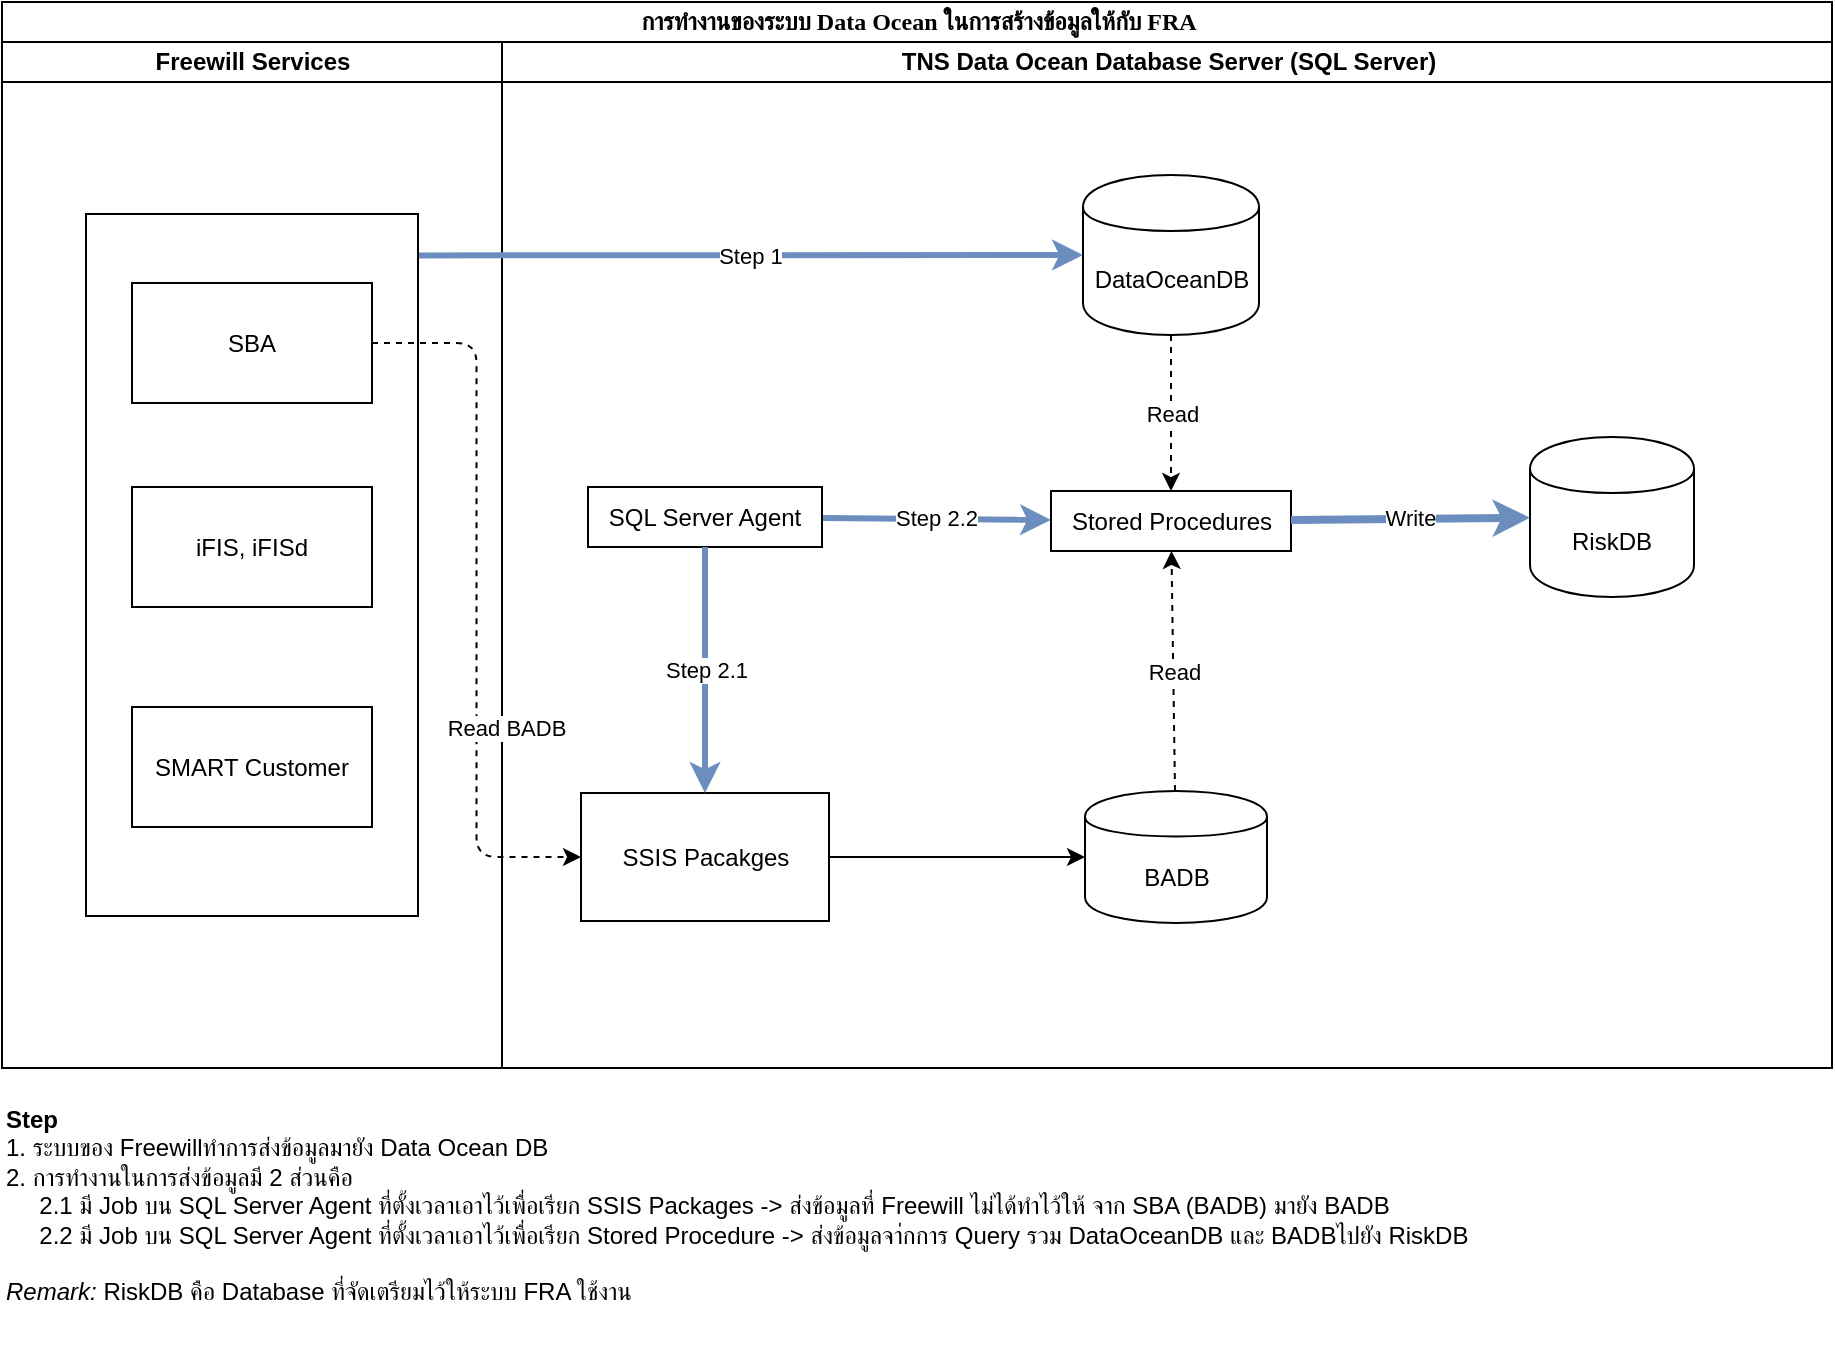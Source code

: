 <mxfile version="10.8.0" type="github"><diagram name="Page-1" id="0783ab3e-0a74-02c8-0abd-f7b4e66b4bec"><mxGraphModel dx="1220" dy="677" grid="0" gridSize="10" guides="1" tooltips="1" connect="1" arrows="1" fold="1" page="1" pageScale="1" pageWidth="850" pageHeight="1100" background="#ffffff" math="0" shadow="0"><root><mxCell id="0"/><mxCell id="1" parent="0"/><mxCell id="1c1d494c118603dd-1" value="การทำงานของระบบ Data Ocean ในการสร้างข้อมูลให้กับ FRA" style="swimlane;html=1;childLayout=stackLayout;startSize=20;rounded=0;shadow=0;comic=0;labelBackgroundColor=none;strokeColor=#000000;strokeWidth=1;fillColor=#ffffff;fontFamily=Verdana;fontSize=12;fontColor=#000000;align=center;" parent="1" vertex="1"><mxGeometry x="40" y="20" width="915" height="533" as="geometry"/></mxCell><mxCell id="1c1d494c118603dd-2" value="Freewill Services" style="swimlane;html=1;startSize=20;" parent="1c1d494c118603dd-1" vertex="1"><mxGeometry y="20" width="250" height="513" as="geometry"/></mxCell><mxCell id="-__EYsecHa3IEHDAwdtE-20" value="" style="rounded=0;whiteSpace=wrap;html=1;" parent="1c1d494c118603dd-2" vertex="1"><mxGeometry x="42" y="86" width="166" height="351" as="geometry"/></mxCell><mxCell id="-__EYsecHa3IEHDAwdtE-22" value="SBA" style="rounded=0;whiteSpace=wrap;html=1;" parent="1c1d494c118603dd-2" vertex="1"><mxGeometry x="65" y="120.5" width="120" height="60" as="geometry"/></mxCell><mxCell id="-__EYsecHa3IEHDAwdtE-21" value="iFIS, iFISd" style="rounded=0;whiteSpace=wrap;html=1;" parent="1c1d494c118603dd-2" vertex="1"><mxGeometry x="65" y="222.5" width="120" height="60" as="geometry"/></mxCell><mxCell id="-__EYsecHa3IEHDAwdtE-23" value="SMART Customer" style="rounded=0;whiteSpace=wrap;html=1;" parent="1c1d494c118603dd-2" vertex="1"><mxGeometry x="65" y="332.5" width="120" height="60" as="geometry"/></mxCell><mxCell id="1c1d494c118603dd-3" value="TNS Data Ocean Database Server (SQL Server)" style="swimlane;html=1;startSize=20;" parent="1c1d494c118603dd-1" vertex="1"><mxGeometry x="250" y="20" width="665" height="513" as="geometry"/></mxCell><mxCell id="-__EYsecHa3IEHDAwdtE-41" value="Read" style="rounded=0;orthogonalLoop=1;jettySize=auto;html=1;startArrow=none;startFill=0;exitX=0.5;exitY=1;exitDx=0;exitDy=0;dashed=1;" parent="1c1d494c118603dd-3" source="-__EYsecHa3IEHDAwdtE-5" target="-__EYsecHa3IEHDAwdtE-8" edge="1"><mxGeometry relative="1" as="geometry"/></mxCell><mxCell id="-__EYsecHa3IEHDAwdtE-5" value="DataOceanDB" style="shape=cylinder;whiteSpace=wrap;html=1;boundedLbl=1;backgroundOutline=1;" parent="1c1d494c118603dd-3" vertex="1"><mxGeometry x="290.5" y="66.5" width="88" height="80" as="geometry"/></mxCell><mxCell id="-__EYsecHa3IEHDAwdtE-42" value="Read" style="rounded=0;orthogonalLoop=1;jettySize=auto;html=1;startArrow=none;startFill=0;dashed=1;" parent="1c1d494c118603dd-3" source="-__EYsecHa3IEHDAwdtE-6" target="-__EYsecHa3IEHDAwdtE-8" edge="1"><mxGeometry relative="1" as="geometry"/></mxCell><mxCell id="-__EYsecHa3IEHDAwdtE-6" value="BADB" style="shape=cylinder;whiteSpace=wrap;html=1;boundedLbl=1;backgroundOutline=1;" parent="1c1d494c118603dd-3" vertex="1"><mxGeometry x="291.5" y="374.5" width="91" height="66" as="geometry"/></mxCell><mxCell id="-__EYsecHa3IEHDAwdtE-45" value="Step 2.2" style="edgeStyle=none;rounded=0;orthogonalLoop=1;jettySize=auto;html=1;startArrow=none;startFill=0;strokeWidth=3;fillColor=#dae8fc;strokeColor=#6c8ebf;" parent="1c1d494c118603dd-3" source="-__EYsecHa3IEHDAwdtE-30" target="-__EYsecHa3IEHDAwdtE-8" edge="1"><mxGeometry relative="1" as="geometry"><mxPoint x="685" y="280" as="sourcePoint"/></mxGeometry></mxCell><mxCell id="-__EYsecHa3IEHDAwdtE-8" value="Stored Procedures" style="rounded=0;whiteSpace=wrap;html=1;" parent="1c1d494c118603dd-3" vertex="1"><mxGeometry x="274.5" y="224.5" width="120" height="30" as="geometry"/></mxCell><mxCell id="-__EYsecHa3IEHDAwdtE-9" value="SSIS Pacakges" style="rounded=0;whiteSpace=wrap;html=1;" parent="1c1d494c118603dd-3" vertex="1"><mxGeometry x="39.5" y="375.5" width="124" height="64" as="geometry"/></mxCell><mxCell id="-__EYsecHa3IEHDAwdtE-11" value="RiskDB" style="shape=cylinder;whiteSpace=wrap;html=1;boundedLbl=1;backgroundOutline=1;" parent="1c1d494c118603dd-3" vertex="1"><mxGeometry x="514" y="197.5" width="82" height="80" as="geometry"/></mxCell><mxCell id="-__EYsecHa3IEHDAwdtE-27" value="" style="endArrow=classic;startArrow=none;html=1;startFill=0;" parent="1c1d494c118603dd-3" source="-__EYsecHa3IEHDAwdtE-9" target="-__EYsecHa3IEHDAwdtE-6" edge="1"><mxGeometry width="50" height="50" relative="1" as="geometry"><mxPoint x="-28" y="185" as="sourcePoint"/><mxPoint x="192" y="183.414" as="targetPoint"/></mxGeometry></mxCell><mxCell id="-__EYsecHa3IEHDAwdtE-44" value="Write" style="edgeStyle=none;rounded=0;orthogonalLoop=1;jettySize=auto;html=1;startArrow=none;startFill=0;fillColor=#dae8fc;strokeColor=#6c8ebf;strokeWidth=4;" parent="1c1d494c118603dd-3" source="-__EYsecHa3IEHDAwdtE-8" target="-__EYsecHa3IEHDAwdtE-11" edge="1"><mxGeometry relative="1" as="geometry"/></mxCell><mxCell id="-__EYsecHa3IEHDAwdtE-30" value="SQL Server Agent" style="rounded=0;whiteSpace=wrap;html=1;" parent="1c1d494c118603dd-3" vertex="1"><mxGeometry x="43" y="222.5" width="117" height="30" as="geometry"/></mxCell><mxCell id="-__EYsecHa3IEHDAwdtE-65" value="Step 2.1" style="edgeStyle=none;rounded=0;orthogonalLoop=1;jettySize=auto;html=1;startArrow=none;startFill=0;strokeWidth=3;fillColor=#dae8fc;strokeColor=#6c8ebf;" parent="1c1d494c118603dd-3" source="-__EYsecHa3IEHDAwdtE-30" target="-__EYsecHa3IEHDAwdtE-9" edge="1"><mxGeometry relative="1" as="geometry"><mxPoint x="158.5" y="249.5" as="sourcePoint"/><mxPoint x="263" y="249.5" as="targetPoint"/></mxGeometry></mxCell><mxCell id="W3lE01mCrRAZ3FppfERk-1" value="Read BADB" style="endArrow=classic;html=1;exitX=1;exitY=0.5;exitDx=0;exitDy=0;entryX=0;entryY=0.5;entryDx=0;entryDy=0;dashed=1;edgeStyle=orthogonalEdgeStyle;" edge="1" parent="1c1d494c118603dd-1" source="-__EYsecHa3IEHDAwdtE-22" target="-__EYsecHa3IEHDAwdtE-9"><mxGeometry x="0.354" y="15" width="50" height="50" relative="1" as="geometry"><mxPoint y="744" as="sourcePoint"/><mxPoint x="50" y="694" as="targetPoint"/><mxPoint as="offset"/></mxGeometry></mxCell><mxCell id="W3lE01mCrRAZ3FppfERk-2" value="Step 1" style="edgeStyle=none;rounded=0;orthogonalLoop=1;jettySize=auto;html=1;startArrow=none;startFill=0;strokeWidth=3;fillColor=#dae8fc;strokeColor=#6c8ebf;exitX=1.003;exitY=0.059;exitDx=0;exitDy=0;exitPerimeter=0;entryX=0;entryY=0.5;entryDx=0;entryDy=0;" edge="1" parent="1c1d494c118603dd-1" source="-__EYsecHa3IEHDAwdtE-20" target="-__EYsecHa3IEHDAwdtE-5"><mxGeometry relative="1" as="geometry"><mxPoint x="361.5" y="282.5" as="sourcePoint"/><mxPoint x="361.5" y="405.5" as="targetPoint"/></mxGeometry></mxCell><mxCell id="-__EYsecHa3IEHDAwdtE-66" value="&lt;b&gt;Step&lt;/b&gt; &lt;br&gt;1. ระบบของ Freewillทำการส่งข้อมูลมายัง Data Ocean DB&lt;br&gt;&lt;span&gt;2. การทำงานในการส่งข้อมูลมี 2 ส่วนคือ&lt;br&gt;&amp;nbsp; &amp;nbsp; &amp;nbsp;2.1 มี Job บน SQL Server Agent ที่ตั้งเวลาเอาไว้เพื่อเรียก SSIS Packages -&amp;gt;&amp;nbsp;&lt;/span&gt;&lt;span&gt;ส่งข้อมูลที่&lt;/span&gt;&lt;span&gt;&amp;nbsp;Freewill ไม่ได้ทำไว้ให้ จาก SBA (BADB) มายัง BADB&lt;br&gt;&lt;/span&gt;&amp;nbsp; &amp;nbsp; &amp;nbsp;2.2 มี Job บน SQL Server Agent ที่ตั้งเวลาเอาไว้เพื่อเรียก Stored Procedure -&amp;gt;&amp;nbsp;ส่งข้อมูลจา่กการ Query รวม DataOceanDB และ BADBไปยัง RiskDB&lt;br&gt;&lt;br&gt;&lt;i&gt;Remark: &lt;/i&gt;RiskDB คือ Database ที่จัดเตรียมไว้ให้ระบบ FRA ใช้งาน&lt;br&gt;" style="text;html=1;" parent="1" vertex="1"><mxGeometry x="40" y="565" width="805" height="128" as="geometry"/></mxCell></root></mxGraphModel></diagram></mxfile>